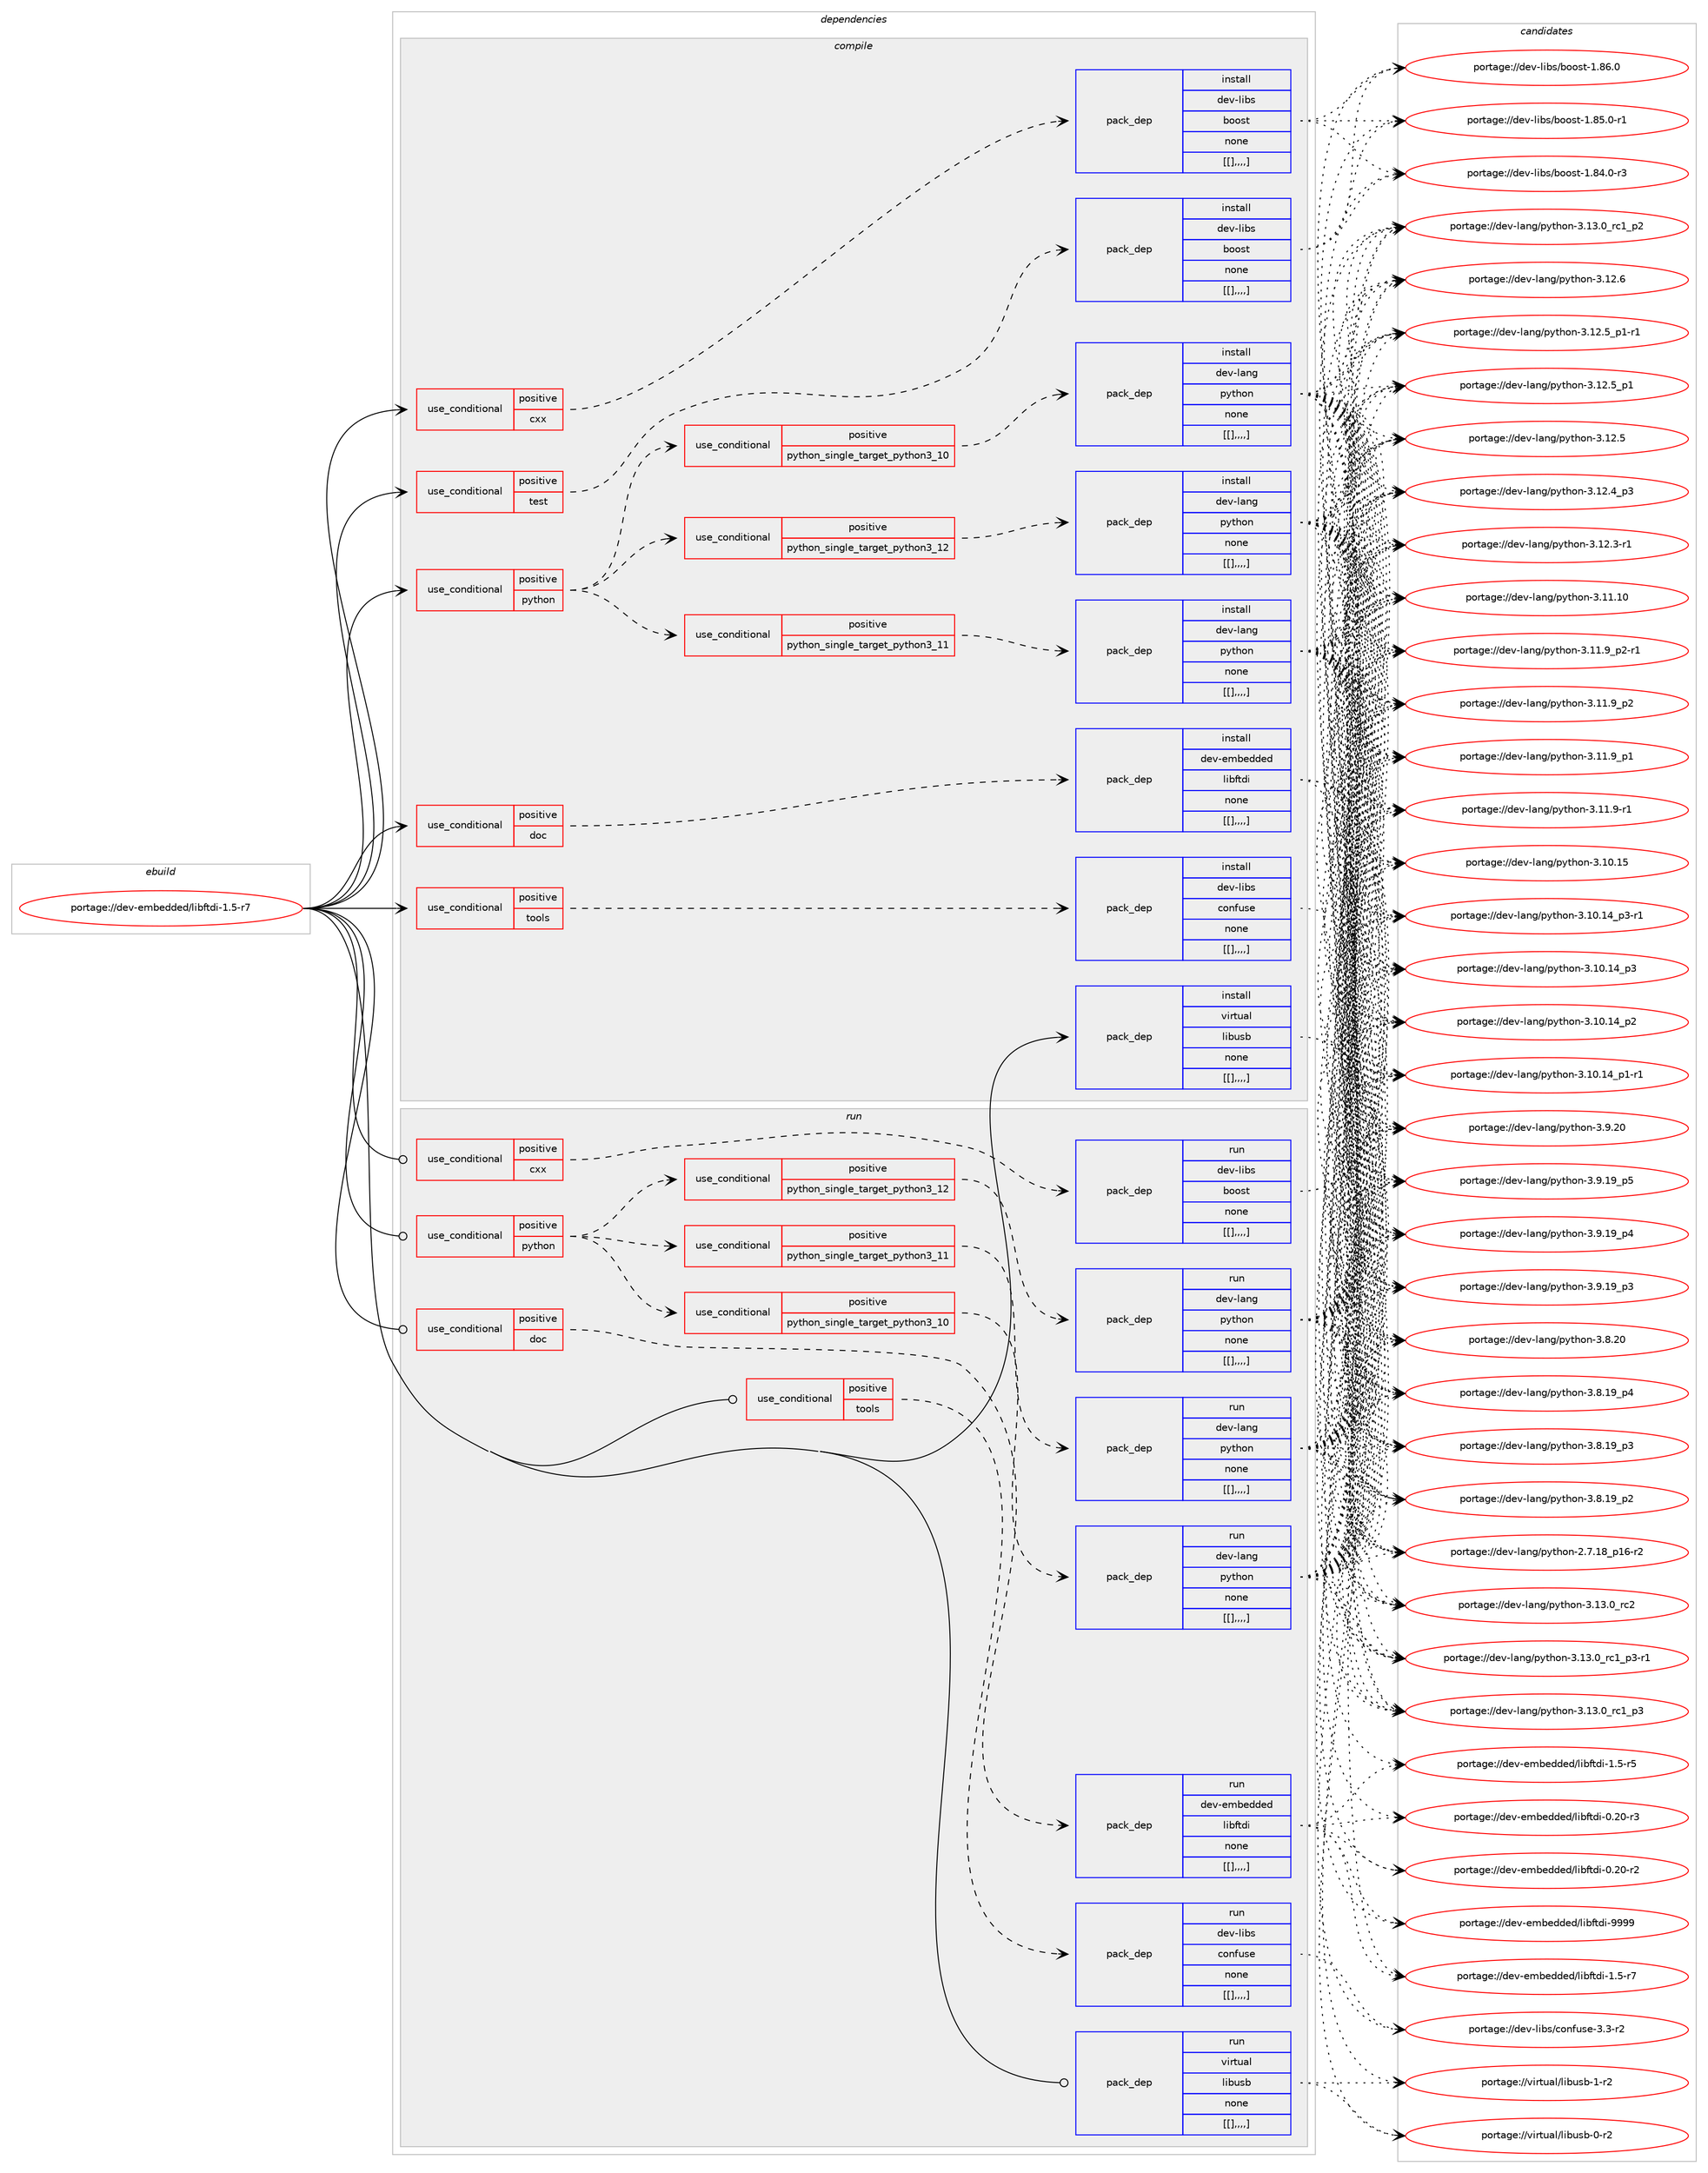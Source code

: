 digraph prolog {

# *************
# Graph options
# *************

newrank=true;
concentrate=true;
compound=true;
graph [rankdir=LR,fontname=Helvetica,fontsize=10,ranksep=1.5];#, ranksep=2.5, nodesep=0.2];
edge  [arrowhead=vee];
node  [fontname=Helvetica,fontsize=10];

# **********
# The ebuild
# **********

subgraph cluster_leftcol {
color=gray;
label=<<i>ebuild</i>>;
id [label="portage://dev-embedded/libftdi-1.5-r7", color=red, width=4, href="../dev-embedded/libftdi-1.5-r7.svg"];
}

# ****************
# The dependencies
# ****************

subgraph cluster_midcol {
color=gray;
label=<<i>dependencies</i>>;
subgraph cluster_compile {
fillcolor="#eeeeee";
style=filled;
label=<<i>compile</i>>;
subgraph cond19864 {
dependency73940 [label=<<TABLE BORDER="0" CELLBORDER="1" CELLSPACING="0" CELLPADDING="4"><TR><TD ROWSPAN="3" CELLPADDING="10">use_conditional</TD></TR><TR><TD>positive</TD></TR><TR><TD>cxx</TD></TR></TABLE>>, shape=none, color=red];
subgraph pack53128 {
dependency73941 [label=<<TABLE BORDER="0" CELLBORDER="1" CELLSPACING="0" CELLPADDING="4" WIDTH="220"><TR><TD ROWSPAN="6" CELLPADDING="30">pack_dep</TD></TR><TR><TD WIDTH="110">install</TD></TR><TR><TD>dev-libs</TD></TR><TR><TD>boost</TD></TR><TR><TD>none</TD></TR><TR><TD>[[],,,,]</TD></TR></TABLE>>, shape=none, color=blue];
}
dependency73940:e -> dependency73941:w [weight=20,style="dashed",arrowhead="vee"];
}
id:e -> dependency73940:w [weight=20,style="solid",arrowhead="vee"];
subgraph cond19865 {
dependency73942 [label=<<TABLE BORDER="0" CELLBORDER="1" CELLSPACING="0" CELLPADDING="4"><TR><TD ROWSPAN="3" CELLPADDING="10">use_conditional</TD></TR><TR><TD>positive</TD></TR><TR><TD>doc</TD></TR></TABLE>>, shape=none, color=red];
subgraph pack53129 {
dependency73943 [label=<<TABLE BORDER="0" CELLBORDER="1" CELLSPACING="0" CELLPADDING="4" WIDTH="220"><TR><TD ROWSPAN="6" CELLPADDING="30">pack_dep</TD></TR><TR><TD WIDTH="110">install</TD></TR><TR><TD>dev-embedded</TD></TR><TR><TD>libftdi</TD></TR><TR><TD>none</TD></TR><TR><TD>[[],,,,]</TD></TR></TABLE>>, shape=none, color=blue];
}
dependency73942:e -> dependency73943:w [weight=20,style="dashed",arrowhead="vee"];
}
id:e -> dependency73942:w [weight=20,style="solid",arrowhead="vee"];
subgraph cond19866 {
dependency73944 [label=<<TABLE BORDER="0" CELLBORDER="1" CELLSPACING="0" CELLPADDING="4"><TR><TD ROWSPAN="3" CELLPADDING="10">use_conditional</TD></TR><TR><TD>positive</TD></TR><TR><TD>python</TD></TR></TABLE>>, shape=none, color=red];
subgraph cond19867 {
dependency73945 [label=<<TABLE BORDER="0" CELLBORDER="1" CELLSPACING="0" CELLPADDING="4"><TR><TD ROWSPAN="3" CELLPADDING="10">use_conditional</TD></TR><TR><TD>positive</TD></TR><TR><TD>python_single_target_python3_10</TD></TR></TABLE>>, shape=none, color=red];
subgraph pack53130 {
dependency73946 [label=<<TABLE BORDER="0" CELLBORDER="1" CELLSPACING="0" CELLPADDING="4" WIDTH="220"><TR><TD ROWSPAN="6" CELLPADDING="30">pack_dep</TD></TR><TR><TD WIDTH="110">install</TD></TR><TR><TD>dev-lang</TD></TR><TR><TD>python</TD></TR><TR><TD>none</TD></TR><TR><TD>[[],,,,]</TD></TR></TABLE>>, shape=none, color=blue];
}
dependency73945:e -> dependency73946:w [weight=20,style="dashed",arrowhead="vee"];
}
dependency73944:e -> dependency73945:w [weight=20,style="dashed",arrowhead="vee"];
subgraph cond19868 {
dependency73947 [label=<<TABLE BORDER="0" CELLBORDER="1" CELLSPACING="0" CELLPADDING="4"><TR><TD ROWSPAN="3" CELLPADDING="10">use_conditional</TD></TR><TR><TD>positive</TD></TR><TR><TD>python_single_target_python3_11</TD></TR></TABLE>>, shape=none, color=red];
subgraph pack53131 {
dependency73948 [label=<<TABLE BORDER="0" CELLBORDER="1" CELLSPACING="0" CELLPADDING="4" WIDTH="220"><TR><TD ROWSPAN="6" CELLPADDING="30">pack_dep</TD></TR><TR><TD WIDTH="110">install</TD></TR><TR><TD>dev-lang</TD></TR><TR><TD>python</TD></TR><TR><TD>none</TD></TR><TR><TD>[[],,,,]</TD></TR></TABLE>>, shape=none, color=blue];
}
dependency73947:e -> dependency73948:w [weight=20,style="dashed",arrowhead="vee"];
}
dependency73944:e -> dependency73947:w [weight=20,style="dashed",arrowhead="vee"];
subgraph cond19869 {
dependency73949 [label=<<TABLE BORDER="0" CELLBORDER="1" CELLSPACING="0" CELLPADDING="4"><TR><TD ROWSPAN="3" CELLPADDING="10">use_conditional</TD></TR><TR><TD>positive</TD></TR><TR><TD>python_single_target_python3_12</TD></TR></TABLE>>, shape=none, color=red];
subgraph pack53132 {
dependency73950 [label=<<TABLE BORDER="0" CELLBORDER="1" CELLSPACING="0" CELLPADDING="4" WIDTH="220"><TR><TD ROWSPAN="6" CELLPADDING="30">pack_dep</TD></TR><TR><TD WIDTH="110">install</TD></TR><TR><TD>dev-lang</TD></TR><TR><TD>python</TD></TR><TR><TD>none</TD></TR><TR><TD>[[],,,,]</TD></TR></TABLE>>, shape=none, color=blue];
}
dependency73949:e -> dependency73950:w [weight=20,style="dashed",arrowhead="vee"];
}
dependency73944:e -> dependency73949:w [weight=20,style="dashed",arrowhead="vee"];
}
id:e -> dependency73944:w [weight=20,style="solid",arrowhead="vee"];
subgraph cond19870 {
dependency73951 [label=<<TABLE BORDER="0" CELLBORDER="1" CELLSPACING="0" CELLPADDING="4"><TR><TD ROWSPAN="3" CELLPADDING="10">use_conditional</TD></TR><TR><TD>positive</TD></TR><TR><TD>test</TD></TR></TABLE>>, shape=none, color=red];
subgraph pack53133 {
dependency73952 [label=<<TABLE BORDER="0" CELLBORDER="1" CELLSPACING="0" CELLPADDING="4" WIDTH="220"><TR><TD ROWSPAN="6" CELLPADDING="30">pack_dep</TD></TR><TR><TD WIDTH="110">install</TD></TR><TR><TD>dev-libs</TD></TR><TR><TD>boost</TD></TR><TR><TD>none</TD></TR><TR><TD>[[],,,,]</TD></TR></TABLE>>, shape=none, color=blue];
}
dependency73951:e -> dependency73952:w [weight=20,style="dashed",arrowhead="vee"];
}
id:e -> dependency73951:w [weight=20,style="solid",arrowhead="vee"];
subgraph cond19871 {
dependency73953 [label=<<TABLE BORDER="0" CELLBORDER="1" CELLSPACING="0" CELLPADDING="4"><TR><TD ROWSPAN="3" CELLPADDING="10">use_conditional</TD></TR><TR><TD>positive</TD></TR><TR><TD>tools</TD></TR></TABLE>>, shape=none, color=red];
subgraph pack53134 {
dependency73954 [label=<<TABLE BORDER="0" CELLBORDER="1" CELLSPACING="0" CELLPADDING="4" WIDTH="220"><TR><TD ROWSPAN="6" CELLPADDING="30">pack_dep</TD></TR><TR><TD WIDTH="110">install</TD></TR><TR><TD>dev-libs</TD></TR><TR><TD>confuse</TD></TR><TR><TD>none</TD></TR><TR><TD>[[],,,,]</TD></TR></TABLE>>, shape=none, color=blue];
}
dependency73953:e -> dependency73954:w [weight=20,style="dashed",arrowhead="vee"];
}
id:e -> dependency73953:w [weight=20,style="solid",arrowhead="vee"];
subgraph pack53135 {
dependency73955 [label=<<TABLE BORDER="0" CELLBORDER="1" CELLSPACING="0" CELLPADDING="4" WIDTH="220"><TR><TD ROWSPAN="6" CELLPADDING="30">pack_dep</TD></TR><TR><TD WIDTH="110">install</TD></TR><TR><TD>virtual</TD></TR><TR><TD>libusb</TD></TR><TR><TD>none</TD></TR><TR><TD>[[],,,,]</TD></TR></TABLE>>, shape=none, color=blue];
}
id:e -> dependency73955:w [weight=20,style="solid",arrowhead="vee"];
}
subgraph cluster_compileandrun {
fillcolor="#eeeeee";
style=filled;
label=<<i>compile and run</i>>;
}
subgraph cluster_run {
fillcolor="#eeeeee";
style=filled;
label=<<i>run</i>>;
subgraph cond19872 {
dependency73956 [label=<<TABLE BORDER="0" CELLBORDER="1" CELLSPACING="0" CELLPADDING="4"><TR><TD ROWSPAN="3" CELLPADDING="10">use_conditional</TD></TR><TR><TD>positive</TD></TR><TR><TD>cxx</TD></TR></TABLE>>, shape=none, color=red];
subgraph pack53136 {
dependency73957 [label=<<TABLE BORDER="0" CELLBORDER="1" CELLSPACING="0" CELLPADDING="4" WIDTH="220"><TR><TD ROWSPAN="6" CELLPADDING="30">pack_dep</TD></TR><TR><TD WIDTH="110">run</TD></TR><TR><TD>dev-libs</TD></TR><TR><TD>boost</TD></TR><TR><TD>none</TD></TR><TR><TD>[[],,,,]</TD></TR></TABLE>>, shape=none, color=blue];
}
dependency73956:e -> dependency73957:w [weight=20,style="dashed",arrowhead="vee"];
}
id:e -> dependency73956:w [weight=20,style="solid",arrowhead="odot"];
subgraph cond19873 {
dependency73958 [label=<<TABLE BORDER="0" CELLBORDER="1" CELLSPACING="0" CELLPADDING="4"><TR><TD ROWSPAN="3" CELLPADDING="10">use_conditional</TD></TR><TR><TD>positive</TD></TR><TR><TD>doc</TD></TR></TABLE>>, shape=none, color=red];
subgraph pack53137 {
dependency73959 [label=<<TABLE BORDER="0" CELLBORDER="1" CELLSPACING="0" CELLPADDING="4" WIDTH="220"><TR><TD ROWSPAN="6" CELLPADDING="30">pack_dep</TD></TR><TR><TD WIDTH="110">run</TD></TR><TR><TD>dev-embedded</TD></TR><TR><TD>libftdi</TD></TR><TR><TD>none</TD></TR><TR><TD>[[],,,,]</TD></TR></TABLE>>, shape=none, color=blue];
}
dependency73958:e -> dependency73959:w [weight=20,style="dashed",arrowhead="vee"];
}
id:e -> dependency73958:w [weight=20,style="solid",arrowhead="odot"];
subgraph cond19874 {
dependency73960 [label=<<TABLE BORDER="0" CELLBORDER="1" CELLSPACING="0" CELLPADDING="4"><TR><TD ROWSPAN="3" CELLPADDING="10">use_conditional</TD></TR><TR><TD>positive</TD></TR><TR><TD>python</TD></TR></TABLE>>, shape=none, color=red];
subgraph cond19875 {
dependency73961 [label=<<TABLE BORDER="0" CELLBORDER="1" CELLSPACING="0" CELLPADDING="4"><TR><TD ROWSPAN="3" CELLPADDING="10">use_conditional</TD></TR><TR><TD>positive</TD></TR><TR><TD>python_single_target_python3_10</TD></TR></TABLE>>, shape=none, color=red];
subgraph pack53138 {
dependency73962 [label=<<TABLE BORDER="0" CELLBORDER="1" CELLSPACING="0" CELLPADDING="4" WIDTH="220"><TR><TD ROWSPAN="6" CELLPADDING="30">pack_dep</TD></TR><TR><TD WIDTH="110">run</TD></TR><TR><TD>dev-lang</TD></TR><TR><TD>python</TD></TR><TR><TD>none</TD></TR><TR><TD>[[],,,,]</TD></TR></TABLE>>, shape=none, color=blue];
}
dependency73961:e -> dependency73962:w [weight=20,style="dashed",arrowhead="vee"];
}
dependency73960:e -> dependency73961:w [weight=20,style="dashed",arrowhead="vee"];
subgraph cond19876 {
dependency73963 [label=<<TABLE BORDER="0" CELLBORDER="1" CELLSPACING="0" CELLPADDING="4"><TR><TD ROWSPAN="3" CELLPADDING="10">use_conditional</TD></TR><TR><TD>positive</TD></TR><TR><TD>python_single_target_python3_11</TD></TR></TABLE>>, shape=none, color=red];
subgraph pack53139 {
dependency73964 [label=<<TABLE BORDER="0" CELLBORDER="1" CELLSPACING="0" CELLPADDING="4" WIDTH="220"><TR><TD ROWSPAN="6" CELLPADDING="30">pack_dep</TD></TR><TR><TD WIDTH="110">run</TD></TR><TR><TD>dev-lang</TD></TR><TR><TD>python</TD></TR><TR><TD>none</TD></TR><TR><TD>[[],,,,]</TD></TR></TABLE>>, shape=none, color=blue];
}
dependency73963:e -> dependency73964:w [weight=20,style="dashed",arrowhead="vee"];
}
dependency73960:e -> dependency73963:w [weight=20,style="dashed",arrowhead="vee"];
subgraph cond19877 {
dependency73965 [label=<<TABLE BORDER="0" CELLBORDER="1" CELLSPACING="0" CELLPADDING="4"><TR><TD ROWSPAN="3" CELLPADDING="10">use_conditional</TD></TR><TR><TD>positive</TD></TR><TR><TD>python_single_target_python3_12</TD></TR></TABLE>>, shape=none, color=red];
subgraph pack53140 {
dependency73966 [label=<<TABLE BORDER="0" CELLBORDER="1" CELLSPACING="0" CELLPADDING="4" WIDTH="220"><TR><TD ROWSPAN="6" CELLPADDING="30">pack_dep</TD></TR><TR><TD WIDTH="110">run</TD></TR><TR><TD>dev-lang</TD></TR><TR><TD>python</TD></TR><TR><TD>none</TD></TR><TR><TD>[[],,,,]</TD></TR></TABLE>>, shape=none, color=blue];
}
dependency73965:e -> dependency73966:w [weight=20,style="dashed",arrowhead="vee"];
}
dependency73960:e -> dependency73965:w [weight=20,style="dashed",arrowhead="vee"];
}
id:e -> dependency73960:w [weight=20,style="solid",arrowhead="odot"];
subgraph cond19878 {
dependency73967 [label=<<TABLE BORDER="0" CELLBORDER="1" CELLSPACING="0" CELLPADDING="4"><TR><TD ROWSPAN="3" CELLPADDING="10">use_conditional</TD></TR><TR><TD>positive</TD></TR><TR><TD>tools</TD></TR></TABLE>>, shape=none, color=red];
subgraph pack53141 {
dependency73968 [label=<<TABLE BORDER="0" CELLBORDER="1" CELLSPACING="0" CELLPADDING="4" WIDTH="220"><TR><TD ROWSPAN="6" CELLPADDING="30">pack_dep</TD></TR><TR><TD WIDTH="110">run</TD></TR><TR><TD>dev-libs</TD></TR><TR><TD>confuse</TD></TR><TR><TD>none</TD></TR><TR><TD>[[],,,,]</TD></TR></TABLE>>, shape=none, color=blue];
}
dependency73967:e -> dependency73968:w [weight=20,style="dashed",arrowhead="vee"];
}
id:e -> dependency73967:w [weight=20,style="solid",arrowhead="odot"];
subgraph pack53142 {
dependency73969 [label=<<TABLE BORDER="0" CELLBORDER="1" CELLSPACING="0" CELLPADDING="4" WIDTH="220"><TR><TD ROWSPAN="6" CELLPADDING="30">pack_dep</TD></TR><TR><TD WIDTH="110">run</TD></TR><TR><TD>virtual</TD></TR><TR><TD>libusb</TD></TR><TR><TD>none</TD></TR><TR><TD>[[],,,,]</TD></TR></TABLE>>, shape=none, color=blue];
}
id:e -> dependency73969:w [weight=20,style="solid",arrowhead="odot"];
}
}

# **************
# The candidates
# **************

subgraph cluster_choices {
rank=same;
color=gray;
label=<<i>candidates</i>>;

subgraph choice53128 {
color=black;
nodesep=1;
choice1001011184510810598115479811111111511645494656544648 [label="portage://dev-libs/boost-1.86.0", color=red, width=4,href="../dev-libs/boost-1.86.0.svg"];
choice10010111845108105981154798111111115116454946565346484511449 [label="portage://dev-libs/boost-1.85.0-r1", color=red, width=4,href="../dev-libs/boost-1.85.0-r1.svg"];
choice10010111845108105981154798111111115116454946565246484511451 [label="portage://dev-libs/boost-1.84.0-r3", color=red, width=4,href="../dev-libs/boost-1.84.0-r3.svg"];
dependency73941:e -> choice1001011184510810598115479811111111511645494656544648:w [style=dotted,weight="100"];
dependency73941:e -> choice10010111845108105981154798111111115116454946565346484511449:w [style=dotted,weight="100"];
dependency73941:e -> choice10010111845108105981154798111111115116454946565246484511451:w [style=dotted,weight="100"];
}
subgraph choice53129 {
color=black;
nodesep=1;
choice100101118451011099810110010010110047108105981021161001054557575757 [label="portage://dev-embedded/libftdi-9999", color=red, width=4,href="../dev-embedded/libftdi-9999.svg"];
choice10010111845101109981011001001011004710810598102116100105454946534511455 [label="portage://dev-embedded/libftdi-1.5-r7", color=red, width=4,href="../dev-embedded/libftdi-1.5-r7.svg"];
choice10010111845101109981011001001011004710810598102116100105454946534511453 [label="portage://dev-embedded/libftdi-1.5-r5", color=red, width=4,href="../dev-embedded/libftdi-1.5-r5.svg"];
choice1001011184510110998101100100101100471081059810211610010545484650484511451 [label="portage://dev-embedded/libftdi-0.20-r3", color=red, width=4,href="../dev-embedded/libftdi-0.20-r3.svg"];
choice1001011184510110998101100100101100471081059810211610010545484650484511450 [label="portage://dev-embedded/libftdi-0.20-r2", color=red, width=4,href="../dev-embedded/libftdi-0.20-r2.svg"];
dependency73943:e -> choice100101118451011099810110010010110047108105981021161001054557575757:w [style=dotted,weight="100"];
dependency73943:e -> choice10010111845101109981011001001011004710810598102116100105454946534511455:w [style=dotted,weight="100"];
dependency73943:e -> choice10010111845101109981011001001011004710810598102116100105454946534511453:w [style=dotted,weight="100"];
dependency73943:e -> choice1001011184510110998101100100101100471081059810211610010545484650484511451:w [style=dotted,weight="100"];
dependency73943:e -> choice1001011184510110998101100100101100471081059810211610010545484650484511450:w [style=dotted,weight="100"];
}
subgraph choice53130 {
color=black;
nodesep=1;
choice10010111845108971101034711212111610411111045514649514648951149950 [label="portage://dev-lang/python-3.13.0_rc2", color=red, width=4,href="../dev-lang/python-3.13.0_rc2.svg"];
choice1001011184510897110103471121211161041111104551464951464895114994995112514511449 [label="portage://dev-lang/python-3.13.0_rc1_p3-r1", color=red, width=4,href="../dev-lang/python-3.13.0_rc1_p3-r1.svg"];
choice100101118451089711010347112121116104111110455146495146489511499499511251 [label="portage://dev-lang/python-3.13.0_rc1_p3", color=red, width=4,href="../dev-lang/python-3.13.0_rc1_p3.svg"];
choice100101118451089711010347112121116104111110455146495146489511499499511250 [label="portage://dev-lang/python-3.13.0_rc1_p2", color=red, width=4,href="../dev-lang/python-3.13.0_rc1_p2.svg"];
choice10010111845108971101034711212111610411111045514649504654 [label="portage://dev-lang/python-3.12.6", color=red, width=4,href="../dev-lang/python-3.12.6.svg"];
choice1001011184510897110103471121211161041111104551464950465395112494511449 [label="portage://dev-lang/python-3.12.5_p1-r1", color=red, width=4,href="../dev-lang/python-3.12.5_p1-r1.svg"];
choice100101118451089711010347112121116104111110455146495046539511249 [label="portage://dev-lang/python-3.12.5_p1", color=red, width=4,href="../dev-lang/python-3.12.5_p1.svg"];
choice10010111845108971101034711212111610411111045514649504653 [label="portage://dev-lang/python-3.12.5", color=red, width=4,href="../dev-lang/python-3.12.5.svg"];
choice100101118451089711010347112121116104111110455146495046529511251 [label="portage://dev-lang/python-3.12.4_p3", color=red, width=4,href="../dev-lang/python-3.12.4_p3.svg"];
choice100101118451089711010347112121116104111110455146495046514511449 [label="portage://dev-lang/python-3.12.3-r1", color=red, width=4,href="../dev-lang/python-3.12.3-r1.svg"];
choice1001011184510897110103471121211161041111104551464949464948 [label="portage://dev-lang/python-3.11.10", color=red, width=4,href="../dev-lang/python-3.11.10.svg"];
choice1001011184510897110103471121211161041111104551464949465795112504511449 [label="portage://dev-lang/python-3.11.9_p2-r1", color=red, width=4,href="../dev-lang/python-3.11.9_p2-r1.svg"];
choice100101118451089711010347112121116104111110455146494946579511250 [label="portage://dev-lang/python-3.11.9_p2", color=red, width=4,href="../dev-lang/python-3.11.9_p2.svg"];
choice100101118451089711010347112121116104111110455146494946579511249 [label="portage://dev-lang/python-3.11.9_p1", color=red, width=4,href="../dev-lang/python-3.11.9_p1.svg"];
choice100101118451089711010347112121116104111110455146494946574511449 [label="portage://dev-lang/python-3.11.9-r1", color=red, width=4,href="../dev-lang/python-3.11.9-r1.svg"];
choice1001011184510897110103471121211161041111104551464948464953 [label="portage://dev-lang/python-3.10.15", color=red, width=4,href="../dev-lang/python-3.10.15.svg"];
choice100101118451089711010347112121116104111110455146494846495295112514511449 [label="portage://dev-lang/python-3.10.14_p3-r1", color=red, width=4,href="../dev-lang/python-3.10.14_p3-r1.svg"];
choice10010111845108971101034711212111610411111045514649484649529511251 [label="portage://dev-lang/python-3.10.14_p3", color=red, width=4,href="../dev-lang/python-3.10.14_p3.svg"];
choice10010111845108971101034711212111610411111045514649484649529511250 [label="portage://dev-lang/python-3.10.14_p2", color=red, width=4,href="../dev-lang/python-3.10.14_p2.svg"];
choice100101118451089711010347112121116104111110455146494846495295112494511449 [label="portage://dev-lang/python-3.10.14_p1-r1", color=red, width=4,href="../dev-lang/python-3.10.14_p1-r1.svg"];
choice10010111845108971101034711212111610411111045514657465048 [label="portage://dev-lang/python-3.9.20", color=red, width=4,href="../dev-lang/python-3.9.20.svg"];
choice100101118451089711010347112121116104111110455146574649579511253 [label="portage://dev-lang/python-3.9.19_p5", color=red, width=4,href="../dev-lang/python-3.9.19_p5.svg"];
choice100101118451089711010347112121116104111110455146574649579511252 [label="portage://dev-lang/python-3.9.19_p4", color=red, width=4,href="../dev-lang/python-3.9.19_p4.svg"];
choice100101118451089711010347112121116104111110455146574649579511251 [label="portage://dev-lang/python-3.9.19_p3", color=red, width=4,href="../dev-lang/python-3.9.19_p3.svg"];
choice10010111845108971101034711212111610411111045514656465048 [label="portage://dev-lang/python-3.8.20", color=red, width=4,href="../dev-lang/python-3.8.20.svg"];
choice100101118451089711010347112121116104111110455146564649579511252 [label="portage://dev-lang/python-3.8.19_p4", color=red, width=4,href="../dev-lang/python-3.8.19_p4.svg"];
choice100101118451089711010347112121116104111110455146564649579511251 [label="portage://dev-lang/python-3.8.19_p3", color=red, width=4,href="../dev-lang/python-3.8.19_p3.svg"];
choice100101118451089711010347112121116104111110455146564649579511250 [label="portage://dev-lang/python-3.8.19_p2", color=red, width=4,href="../dev-lang/python-3.8.19_p2.svg"];
choice100101118451089711010347112121116104111110455046554649569511249544511450 [label="portage://dev-lang/python-2.7.18_p16-r2", color=red, width=4,href="../dev-lang/python-2.7.18_p16-r2.svg"];
dependency73946:e -> choice10010111845108971101034711212111610411111045514649514648951149950:w [style=dotted,weight="100"];
dependency73946:e -> choice1001011184510897110103471121211161041111104551464951464895114994995112514511449:w [style=dotted,weight="100"];
dependency73946:e -> choice100101118451089711010347112121116104111110455146495146489511499499511251:w [style=dotted,weight="100"];
dependency73946:e -> choice100101118451089711010347112121116104111110455146495146489511499499511250:w [style=dotted,weight="100"];
dependency73946:e -> choice10010111845108971101034711212111610411111045514649504654:w [style=dotted,weight="100"];
dependency73946:e -> choice1001011184510897110103471121211161041111104551464950465395112494511449:w [style=dotted,weight="100"];
dependency73946:e -> choice100101118451089711010347112121116104111110455146495046539511249:w [style=dotted,weight="100"];
dependency73946:e -> choice10010111845108971101034711212111610411111045514649504653:w [style=dotted,weight="100"];
dependency73946:e -> choice100101118451089711010347112121116104111110455146495046529511251:w [style=dotted,weight="100"];
dependency73946:e -> choice100101118451089711010347112121116104111110455146495046514511449:w [style=dotted,weight="100"];
dependency73946:e -> choice1001011184510897110103471121211161041111104551464949464948:w [style=dotted,weight="100"];
dependency73946:e -> choice1001011184510897110103471121211161041111104551464949465795112504511449:w [style=dotted,weight="100"];
dependency73946:e -> choice100101118451089711010347112121116104111110455146494946579511250:w [style=dotted,weight="100"];
dependency73946:e -> choice100101118451089711010347112121116104111110455146494946579511249:w [style=dotted,weight="100"];
dependency73946:e -> choice100101118451089711010347112121116104111110455146494946574511449:w [style=dotted,weight="100"];
dependency73946:e -> choice1001011184510897110103471121211161041111104551464948464953:w [style=dotted,weight="100"];
dependency73946:e -> choice100101118451089711010347112121116104111110455146494846495295112514511449:w [style=dotted,weight="100"];
dependency73946:e -> choice10010111845108971101034711212111610411111045514649484649529511251:w [style=dotted,weight="100"];
dependency73946:e -> choice10010111845108971101034711212111610411111045514649484649529511250:w [style=dotted,weight="100"];
dependency73946:e -> choice100101118451089711010347112121116104111110455146494846495295112494511449:w [style=dotted,weight="100"];
dependency73946:e -> choice10010111845108971101034711212111610411111045514657465048:w [style=dotted,weight="100"];
dependency73946:e -> choice100101118451089711010347112121116104111110455146574649579511253:w [style=dotted,weight="100"];
dependency73946:e -> choice100101118451089711010347112121116104111110455146574649579511252:w [style=dotted,weight="100"];
dependency73946:e -> choice100101118451089711010347112121116104111110455146574649579511251:w [style=dotted,weight="100"];
dependency73946:e -> choice10010111845108971101034711212111610411111045514656465048:w [style=dotted,weight="100"];
dependency73946:e -> choice100101118451089711010347112121116104111110455146564649579511252:w [style=dotted,weight="100"];
dependency73946:e -> choice100101118451089711010347112121116104111110455146564649579511251:w [style=dotted,weight="100"];
dependency73946:e -> choice100101118451089711010347112121116104111110455146564649579511250:w [style=dotted,weight="100"];
dependency73946:e -> choice100101118451089711010347112121116104111110455046554649569511249544511450:w [style=dotted,weight="100"];
}
subgraph choice53131 {
color=black;
nodesep=1;
choice10010111845108971101034711212111610411111045514649514648951149950 [label="portage://dev-lang/python-3.13.0_rc2", color=red, width=4,href="../dev-lang/python-3.13.0_rc2.svg"];
choice1001011184510897110103471121211161041111104551464951464895114994995112514511449 [label="portage://dev-lang/python-3.13.0_rc1_p3-r1", color=red, width=4,href="../dev-lang/python-3.13.0_rc1_p3-r1.svg"];
choice100101118451089711010347112121116104111110455146495146489511499499511251 [label="portage://dev-lang/python-3.13.0_rc1_p3", color=red, width=4,href="../dev-lang/python-3.13.0_rc1_p3.svg"];
choice100101118451089711010347112121116104111110455146495146489511499499511250 [label="portage://dev-lang/python-3.13.0_rc1_p2", color=red, width=4,href="../dev-lang/python-3.13.0_rc1_p2.svg"];
choice10010111845108971101034711212111610411111045514649504654 [label="portage://dev-lang/python-3.12.6", color=red, width=4,href="../dev-lang/python-3.12.6.svg"];
choice1001011184510897110103471121211161041111104551464950465395112494511449 [label="portage://dev-lang/python-3.12.5_p1-r1", color=red, width=4,href="../dev-lang/python-3.12.5_p1-r1.svg"];
choice100101118451089711010347112121116104111110455146495046539511249 [label="portage://dev-lang/python-3.12.5_p1", color=red, width=4,href="../dev-lang/python-3.12.5_p1.svg"];
choice10010111845108971101034711212111610411111045514649504653 [label="portage://dev-lang/python-3.12.5", color=red, width=4,href="../dev-lang/python-3.12.5.svg"];
choice100101118451089711010347112121116104111110455146495046529511251 [label="portage://dev-lang/python-3.12.4_p3", color=red, width=4,href="../dev-lang/python-3.12.4_p3.svg"];
choice100101118451089711010347112121116104111110455146495046514511449 [label="portage://dev-lang/python-3.12.3-r1", color=red, width=4,href="../dev-lang/python-3.12.3-r1.svg"];
choice1001011184510897110103471121211161041111104551464949464948 [label="portage://dev-lang/python-3.11.10", color=red, width=4,href="../dev-lang/python-3.11.10.svg"];
choice1001011184510897110103471121211161041111104551464949465795112504511449 [label="portage://dev-lang/python-3.11.9_p2-r1", color=red, width=4,href="../dev-lang/python-3.11.9_p2-r1.svg"];
choice100101118451089711010347112121116104111110455146494946579511250 [label="portage://dev-lang/python-3.11.9_p2", color=red, width=4,href="../dev-lang/python-3.11.9_p2.svg"];
choice100101118451089711010347112121116104111110455146494946579511249 [label="portage://dev-lang/python-3.11.9_p1", color=red, width=4,href="../dev-lang/python-3.11.9_p1.svg"];
choice100101118451089711010347112121116104111110455146494946574511449 [label="portage://dev-lang/python-3.11.9-r1", color=red, width=4,href="../dev-lang/python-3.11.9-r1.svg"];
choice1001011184510897110103471121211161041111104551464948464953 [label="portage://dev-lang/python-3.10.15", color=red, width=4,href="../dev-lang/python-3.10.15.svg"];
choice100101118451089711010347112121116104111110455146494846495295112514511449 [label="portage://dev-lang/python-3.10.14_p3-r1", color=red, width=4,href="../dev-lang/python-3.10.14_p3-r1.svg"];
choice10010111845108971101034711212111610411111045514649484649529511251 [label="portage://dev-lang/python-3.10.14_p3", color=red, width=4,href="../dev-lang/python-3.10.14_p3.svg"];
choice10010111845108971101034711212111610411111045514649484649529511250 [label="portage://dev-lang/python-3.10.14_p2", color=red, width=4,href="../dev-lang/python-3.10.14_p2.svg"];
choice100101118451089711010347112121116104111110455146494846495295112494511449 [label="portage://dev-lang/python-3.10.14_p1-r1", color=red, width=4,href="../dev-lang/python-3.10.14_p1-r1.svg"];
choice10010111845108971101034711212111610411111045514657465048 [label="portage://dev-lang/python-3.9.20", color=red, width=4,href="../dev-lang/python-3.9.20.svg"];
choice100101118451089711010347112121116104111110455146574649579511253 [label="portage://dev-lang/python-3.9.19_p5", color=red, width=4,href="../dev-lang/python-3.9.19_p5.svg"];
choice100101118451089711010347112121116104111110455146574649579511252 [label="portage://dev-lang/python-3.9.19_p4", color=red, width=4,href="../dev-lang/python-3.9.19_p4.svg"];
choice100101118451089711010347112121116104111110455146574649579511251 [label="portage://dev-lang/python-3.9.19_p3", color=red, width=4,href="../dev-lang/python-3.9.19_p3.svg"];
choice10010111845108971101034711212111610411111045514656465048 [label="portage://dev-lang/python-3.8.20", color=red, width=4,href="../dev-lang/python-3.8.20.svg"];
choice100101118451089711010347112121116104111110455146564649579511252 [label="portage://dev-lang/python-3.8.19_p4", color=red, width=4,href="../dev-lang/python-3.8.19_p4.svg"];
choice100101118451089711010347112121116104111110455146564649579511251 [label="portage://dev-lang/python-3.8.19_p3", color=red, width=4,href="../dev-lang/python-3.8.19_p3.svg"];
choice100101118451089711010347112121116104111110455146564649579511250 [label="portage://dev-lang/python-3.8.19_p2", color=red, width=4,href="../dev-lang/python-3.8.19_p2.svg"];
choice100101118451089711010347112121116104111110455046554649569511249544511450 [label="portage://dev-lang/python-2.7.18_p16-r2", color=red, width=4,href="../dev-lang/python-2.7.18_p16-r2.svg"];
dependency73948:e -> choice10010111845108971101034711212111610411111045514649514648951149950:w [style=dotted,weight="100"];
dependency73948:e -> choice1001011184510897110103471121211161041111104551464951464895114994995112514511449:w [style=dotted,weight="100"];
dependency73948:e -> choice100101118451089711010347112121116104111110455146495146489511499499511251:w [style=dotted,weight="100"];
dependency73948:e -> choice100101118451089711010347112121116104111110455146495146489511499499511250:w [style=dotted,weight="100"];
dependency73948:e -> choice10010111845108971101034711212111610411111045514649504654:w [style=dotted,weight="100"];
dependency73948:e -> choice1001011184510897110103471121211161041111104551464950465395112494511449:w [style=dotted,weight="100"];
dependency73948:e -> choice100101118451089711010347112121116104111110455146495046539511249:w [style=dotted,weight="100"];
dependency73948:e -> choice10010111845108971101034711212111610411111045514649504653:w [style=dotted,weight="100"];
dependency73948:e -> choice100101118451089711010347112121116104111110455146495046529511251:w [style=dotted,weight="100"];
dependency73948:e -> choice100101118451089711010347112121116104111110455146495046514511449:w [style=dotted,weight="100"];
dependency73948:e -> choice1001011184510897110103471121211161041111104551464949464948:w [style=dotted,weight="100"];
dependency73948:e -> choice1001011184510897110103471121211161041111104551464949465795112504511449:w [style=dotted,weight="100"];
dependency73948:e -> choice100101118451089711010347112121116104111110455146494946579511250:w [style=dotted,weight="100"];
dependency73948:e -> choice100101118451089711010347112121116104111110455146494946579511249:w [style=dotted,weight="100"];
dependency73948:e -> choice100101118451089711010347112121116104111110455146494946574511449:w [style=dotted,weight="100"];
dependency73948:e -> choice1001011184510897110103471121211161041111104551464948464953:w [style=dotted,weight="100"];
dependency73948:e -> choice100101118451089711010347112121116104111110455146494846495295112514511449:w [style=dotted,weight="100"];
dependency73948:e -> choice10010111845108971101034711212111610411111045514649484649529511251:w [style=dotted,weight="100"];
dependency73948:e -> choice10010111845108971101034711212111610411111045514649484649529511250:w [style=dotted,weight="100"];
dependency73948:e -> choice100101118451089711010347112121116104111110455146494846495295112494511449:w [style=dotted,weight="100"];
dependency73948:e -> choice10010111845108971101034711212111610411111045514657465048:w [style=dotted,weight="100"];
dependency73948:e -> choice100101118451089711010347112121116104111110455146574649579511253:w [style=dotted,weight="100"];
dependency73948:e -> choice100101118451089711010347112121116104111110455146574649579511252:w [style=dotted,weight="100"];
dependency73948:e -> choice100101118451089711010347112121116104111110455146574649579511251:w [style=dotted,weight="100"];
dependency73948:e -> choice10010111845108971101034711212111610411111045514656465048:w [style=dotted,weight="100"];
dependency73948:e -> choice100101118451089711010347112121116104111110455146564649579511252:w [style=dotted,weight="100"];
dependency73948:e -> choice100101118451089711010347112121116104111110455146564649579511251:w [style=dotted,weight="100"];
dependency73948:e -> choice100101118451089711010347112121116104111110455146564649579511250:w [style=dotted,weight="100"];
dependency73948:e -> choice100101118451089711010347112121116104111110455046554649569511249544511450:w [style=dotted,weight="100"];
}
subgraph choice53132 {
color=black;
nodesep=1;
choice10010111845108971101034711212111610411111045514649514648951149950 [label="portage://dev-lang/python-3.13.0_rc2", color=red, width=4,href="../dev-lang/python-3.13.0_rc2.svg"];
choice1001011184510897110103471121211161041111104551464951464895114994995112514511449 [label="portage://dev-lang/python-3.13.0_rc1_p3-r1", color=red, width=4,href="../dev-lang/python-3.13.0_rc1_p3-r1.svg"];
choice100101118451089711010347112121116104111110455146495146489511499499511251 [label="portage://dev-lang/python-3.13.0_rc1_p3", color=red, width=4,href="../dev-lang/python-3.13.0_rc1_p3.svg"];
choice100101118451089711010347112121116104111110455146495146489511499499511250 [label="portage://dev-lang/python-3.13.0_rc1_p2", color=red, width=4,href="../dev-lang/python-3.13.0_rc1_p2.svg"];
choice10010111845108971101034711212111610411111045514649504654 [label="portage://dev-lang/python-3.12.6", color=red, width=4,href="../dev-lang/python-3.12.6.svg"];
choice1001011184510897110103471121211161041111104551464950465395112494511449 [label="portage://dev-lang/python-3.12.5_p1-r1", color=red, width=4,href="../dev-lang/python-3.12.5_p1-r1.svg"];
choice100101118451089711010347112121116104111110455146495046539511249 [label="portage://dev-lang/python-3.12.5_p1", color=red, width=4,href="../dev-lang/python-3.12.5_p1.svg"];
choice10010111845108971101034711212111610411111045514649504653 [label="portage://dev-lang/python-3.12.5", color=red, width=4,href="../dev-lang/python-3.12.5.svg"];
choice100101118451089711010347112121116104111110455146495046529511251 [label="portage://dev-lang/python-3.12.4_p3", color=red, width=4,href="../dev-lang/python-3.12.4_p3.svg"];
choice100101118451089711010347112121116104111110455146495046514511449 [label="portage://dev-lang/python-3.12.3-r1", color=red, width=4,href="../dev-lang/python-3.12.3-r1.svg"];
choice1001011184510897110103471121211161041111104551464949464948 [label="portage://dev-lang/python-3.11.10", color=red, width=4,href="../dev-lang/python-3.11.10.svg"];
choice1001011184510897110103471121211161041111104551464949465795112504511449 [label="portage://dev-lang/python-3.11.9_p2-r1", color=red, width=4,href="../dev-lang/python-3.11.9_p2-r1.svg"];
choice100101118451089711010347112121116104111110455146494946579511250 [label="portage://dev-lang/python-3.11.9_p2", color=red, width=4,href="../dev-lang/python-3.11.9_p2.svg"];
choice100101118451089711010347112121116104111110455146494946579511249 [label="portage://dev-lang/python-3.11.9_p1", color=red, width=4,href="../dev-lang/python-3.11.9_p1.svg"];
choice100101118451089711010347112121116104111110455146494946574511449 [label="portage://dev-lang/python-3.11.9-r1", color=red, width=4,href="../dev-lang/python-3.11.9-r1.svg"];
choice1001011184510897110103471121211161041111104551464948464953 [label="portage://dev-lang/python-3.10.15", color=red, width=4,href="../dev-lang/python-3.10.15.svg"];
choice100101118451089711010347112121116104111110455146494846495295112514511449 [label="portage://dev-lang/python-3.10.14_p3-r1", color=red, width=4,href="../dev-lang/python-3.10.14_p3-r1.svg"];
choice10010111845108971101034711212111610411111045514649484649529511251 [label="portage://dev-lang/python-3.10.14_p3", color=red, width=4,href="../dev-lang/python-3.10.14_p3.svg"];
choice10010111845108971101034711212111610411111045514649484649529511250 [label="portage://dev-lang/python-3.10.14_p2", color=red, width=4,href="../dev-lang/python-3.10.14_p2.svg"];
choice100101118451089711010347112121116104111110455146494846495295112494511449 [label="portage://dev-lang/python-3.10.14_p1-r1", color=red, width=4,href="../dev-lang/python-3.10.14_p1-r1.svg"];
choice10010111845108971101034711212111610411111045514657465048 [label="portage://dev-lang/python-3.9.20", color=red, width=4,href="../dev-lang/python-3.9.20.svg"];
choice100101118451089711010347112121116104111110455146574649579511253 [label="portage://dev-lang/python-3.9.19_p5", color=red, width=4,href="../dev-lang/python-3.9.19_p5.svg"];
choice100101118451089711010347112121116104111110455146574649579511252 [label="portage://dev-lang/python-3.9.19_p4", color=red, width=4,href="../dev-lang/python-3.9.19_p4.svg"];
choice100101118451089711010347112121116104111110455146574649579511251 [label="portage://dev-lang/python-3.9.19_p3", color=red, width=4,href="../dev-lang/python-3.9.19_p3.svg"];
choice10010111845108971101034711212111610411111045514656465048 [label="portage://dev-lang/python-3.8.20", color=red, width=4,href="../dev-lang/python-3.8.20.svg"];
choice100101118451089711010347112121116104111110455146564649579511252 [label="portage://dev-lang/python-3.8.19_p4", color=red, width=4,href="../dev-lang/python-3.8.19_p4.svg"];
choice100101118451089711010347112121116104111110455146564649579511251 [label="portage://dev-lang/python-3.8.19_p3", color=red, width=4,href="../dev-lang/python-3.8.19_p3.svg"];
choice100101118451089711010347112121116104111110455146564649579511250 [label="portage://dev-lang/python-3.8.19_p2", color=red, width=4,href="../dev-lang/python-3.8.19_p2.svg"];
choice100101118451089711010347112121116104111110455046554649569511249544511450 [label="portage://dev-lang/python-2.7.18_p16-r2", color=red, width=4,href="../dev-lang/python-2.7.18_p16-r2.svg"];
dependency73950:e -> choice10010111845108971101034711212111610411111045514649514648951149950:w [style=dotted,weight="100"];
dependency73950:e -> choice1001011184510897110103471121211161041111104551464951464895114994995112514511449:w [style=dotted,weight="100"];
dependency73950:e -> choice100101118451089711010347112121116104111110455146495146489511499499511251:w [style=dotted,weight="100"];
dependency73950:e -> choice100101118451089711010347112121116104111110455146495146489511499499511250:w [style=dotted,weight="100"];
dependency73950:e -> choice10010111845108971101034711212111610411111045514649504654:w [style=dotted,weight="100"];
dependency73950:e -> choice1001011184510897110103471121211161041111104551464950465395112494511449:w [style=dotted,weight="100"];
dependency73950:e -> choice100101118451089711010347112121116104111110455146495046539511249:w [style=dotted,weight="100"];
dependency73950:e -> choice10010111845108971101034711212111610411111045514649504653:w [style=dotted,weight="100"];
dependency73950:e -> choice100101118451089711010347112121116104111110455146495046529511251:w [style=dotted,weight="100"];
dependency73950:e -> choice100101118451089711010347112121116104111110455146495046514511449:w [style=dotted,weight="100"];
dependency73950:e -> choice1001011184510897110103471121211161041111104551464949464948:w [style=dotted,weight="100"];
dependency73950:e -> choice1001011184510897110103471121211161041111104551464949465795112504511449:w [style=dotted,weight="100"];
dependency73950:e -> choice100101118451089711010347112121116104111110455146494946579511250:w [style=dotted,weight="100"];
dependency73950:e -> choice100101118451089711010347112121116104111110455146494946579511249:w [style=dotted,weight="100"];
dependency73950:e -> choice100101118451089711010347112121116104111110455146494946574511449:w [style=dotted,weight="100"];
dependency73950:e -> choice1001011184510897110103471121211161041111104551464948464953:w [style=dotted,weight="100"];
dependency73950:e -> choice100101118451089711010347112121116104111110455146494846495295112514511449:w [style=dotted,weight="100"];
dependency73950:e -> choice10010111845108971101034711212111610411111045514649484649529511251:w [style=dotted,weight="100"];
dependency73950:e -> choice10010111845108971101034711212111610411111045514649484649529511250:w [style=dotted,weight="100"];
dependency73950:e -> choice100101118451089711010347112121116104111110455146494846495295112494511449:w [style=dotted,weight="100"];
dependency73950:e -> choice10010111845108971101034711212111610411111045514657465048:w [style=dotted,weight="100"];
dependency73950:e -> choice100101118451089711010347112121116104111110455146574649579511253:w [style=dotted,weight="100"];
dependency73950:e -> choice100101118451089711010347112121116104111110455146574649579511252:w [style=dotted,weight="100"];
dependency73950:e -> choice100101118451089711010347112121116104111110455146574649579511251:w [style=dotted,weight="100"];
dependency73950:e -> choice10010111845108971101034711212111610411111045514656465048:w [style=dotted,weight="100"];
dependency73950:e -> choice100101118451089711010347112121116104111110455146564649579511252:w [style=dotted,weight="100"];
dependency73950:e -> choice100101118451089711010347112121116104111110455146564649579511251:w [style=dotted,weight="100"];
dependency73950:e -> choice100101118451089711010347112121116104111110455146564649579511250:w [style=dotted,weight="100"];
dependency73950:e -> choice100101118451089711010347112121116104111110455046554649569511249544511450:w [style=dotted,weight="100"];
}
subgraph choice53133 {
color=black;
nodesep=1;
choice1001011184510810598115479811111111511645494656544648 [label="portage://dev-libs/boost-1.86.0", color=red, width=4,href="../dev-libs/boost-1.86.0.svg"];
choice10010111845108105981154798111111115116454946565346484511449 [label="portage://dev-libs/boost-1.85.0-r1", color=red, width=4,href="../dev-libs/boost-1.85.0-r1.svg"];
choice10010111845108105981154798111111115116454946565246484511451 [label="portage://dev-libs/boost-1.84.0-r3", color=red, width=4,href="../dev-libs/boost-1.84.0-r3.svg"];
dependency73952:e -> choice1001011184510810598115479811111111511645494656544648:w [style=dotted,weight="100"];
dependency73952:e -> choice10010111845108105981154798111111115116454946565346484511449:w [style=dotted,weight="100"];
dependency73952:e -> choice10010111845108105981154798111111115116454946565246484511451:w [style=dotted,weight="100"];
}
subgraph choice53134 {
color=black;
nodesep=1;
choice10010111845108105981154799111110102117115101455146514511450 [label="portage://dev-libs/confuse-3.3-r2", color=red, width=4,href="../dev-libs/confuse-3.3-r2.svg"];
dependency73954:e -> choice10010111845108105981154799111110102117115101455146514511450:w [style=dotted,weight="100"];
}
subgraph choice53135 {
color=black;
nodesep=1;
choice1181051141161179710847108105981171159845494511450 [label="portage://virtual/libusb-1-r2", color=red, width=4,href="../virtual/libusb-1-r2.svg"];
choice1181051141161179710847108105981171159845484511450 [label="portage://virtual/libusb-0-r2", color=red, width=4,href="../virtual/libusb-0-r2.svg"];
dependency73955:e -> choice1181051141161179710847108105981171159845494511450:w [style=dotted,weight="100"];
dependency73955:e -> choice1181051141161179710847108105981171159845484511450:w [style=dotted,weight="100"];
}
subgraph choice53136 {
color=black;
nodesep=1;
choice1001011184510810598115479811111111511645494656544648 [label="portage://dev-libs/boost-1.86.0", color=red, width=4,href="../dev-libs/boost-1.86.0.svg"];
choice10010111845108105981154798111111115116454946565346484511449 [label="portage://dev-libs/boost-1.85.0-r1", color=red, width=4,href="../dev-libs/boost-1.85.0-r1.svg"];
choice10010111845108105981154798111111115116454946565246484511451 [label="portage://dev-libs/boost-1.84.0-r3", color=red, width=4,href="../dev-libs/boost-1.84.0-r3.svg"];
dependency73957:e -> choice1001011184510810598115479811111111511645494656544648:w [style=dotted,weight="100"];
dependency73957:e -> choice10010111845108105981154798111111115116454946565346484511449:w [style=dotted,weight="100"];
dependency73957:e -> choice10010111845108105981154798111111115116454946565246484511451:w [style=dotted,weight="100"];
}
subgraph choice53137 {
color=black;
nodesep=1;
choice100101118451011099810110010010110047108105981021161001054557575757 [label="portage://dev-embedded/libftdi-9999", color=red, width=4,href="../dev-embedded/libftdi-9999.svg"];
choice10010111845101109981011001001011004710810598102116100105454946534511455 [label="portage://dev-embedded/libftdi-1.5-r7", color=red, width=4,href="../dev-embedded/libftdi-1.5-r7.svg"];
choice10010111845101109981011001001011004710810598102116100105454946534511453 [label="portage://dev-embedded/libftdi-1.5-r5", color=red, width=4,href="../dev-embedded/libftdi-1.5-r5.svg"];
choice1001011184510110998101100100101100471081059810211610010545484650484511451 [label="portage://dev-embedded/libftdi-0.20-r3", color=red, width=4,href="../dev-embedded/libftdi-0.20-r3.svg"];
choice1001011184510110998101100100101100471081059810211610010545484650484511450 [label="portage://dev-embedded/libftdi-0.20-r2", color=red, width=4,href="../dev-embedded/libftdi-0.20-r2.svg"];
dependency73959:e -> choice100101118451011099810110010010110047108105981021161001054557575757:w [style=dotted,weight="100"];
dependency73959:e -> choice10010111845101109981011001001011004710810598102116100105454946534511455:w [style=dotted,weight="100"];
dependency73959:e -> choice10010111845101109981011001001011004710810598102116100105454946534511453:w [style=dotted,weight="100"];
dependency73959:e -> choice1001011184510110998101100100101100471081059810211610010545484650484511451:w [style=dotted,weight="100"];
dependency73959:e -> choice1001011184510110998101100100101100471081059810211610010545484650484511450:w [style=dotted,weight="100"];
}
subgraph choice53138 {
color=black;
nodesep=1;
choice10010111845108971101034711212111610411111045514649514648951149950 [label="portage://dev-lang/python-3.13.0_rc2", color=red, width=4,href="../dev-lang/python-3.13.0_rc2.svg"];
choice1001011184510897110103471121211161041111104551464951464895114994995112514511449 [label="portage://dev-lang/python-3.13.0_rc1_p3-r1", color=red, width=4,href="../dev-lang/python-3.13.0_rc1_p3-r1.svg"];
choice100101118451089711010347112121116104111110455146495146489511499499511251 [label="portage://dev-lang/python-3.13.0_rc1_p3", color=red, width=4,href="../dev-lang/python-3.13.0_rc1_p3.svg"];
choice100101118451089711010347112121116104111110455146495146489511499499511250 [label="portage://dev-lang/python-3.13.0_rc1_p2", color=red, width=4,href="../dev-lang/python-3.13.0_rc1_p2.svg"];
choice10010111845108971101034711212111610411111045514649504654 [label="portage://dev-lang/python-3.12.6", color=red, width=4,href="../dev-lang/python-3.12.6.svg"];
choice1001011184510897110103471121211161041111104551464950465395112494511449 [label="portage://dev-lang/python-3.12.5_p1-r1", color=red, width=4,href="../dev-lang/python-3.12.5_p1-r1.svg"];
choice100101118451089711010347112121116104111110455146495046539511249 [label="portage://dev-lang/python-3.12.5_p1", color=red, width=4,href="../dev-lang/python-3.12.5_p1.svg"];
choice10010111845108971101034711212111610411111045514649504653 [label="portage://dev-lang/python-3.12.5", color=red, width=4,href="../dev-lang/python-3.12.5.svg"];
choice100101118451089711010347112121116104111110455146495046529511251 [label="portage://dev-lang/python-3.12.4_p3", color=red, width=4,href="../dev-lang/python-3.12.4_p3.svg"];
choice100101118451089711010347112121116104111110455146495046514511449 [label="portage://dev-lang/python-3.12.3-r1", color=red, width=4,href="../dev-lang/python-3.12.3-r1.svg"];
choice1001011184510897110103471121211161041111104551464949464948 [label="portage://dev-lang/python-3.11.10", color=red, width=4,href="../dev-lang/python-3.11.10.svg"];
choice1001011184510897110103471121211161041111104551464949465795112504511449 [label="portage://dev-lang/python-3.11.9_p2-r1", color=red, width=4,href="../dev-lang/python-3.11.9_p2-r1.svg"];
choice100101118451089711010347112121116104111110455146494946579511250 [label="portage://dev-lang/python-3.11.9_p2", color=red, width=4,href="../dev-lang/python-3.11.9_p2.svg"];
choice100101118451089711010347112121116104111110455146494946579511249 [label="portage://dev-lang/python-3.11.9_p1", color=red, width=4,href="../dev-lang/python-3.11.9_p1.svg"];
choice100101118451089711010347112121116104111110455146494946574511449 [label="portage://dev-lang/python-3.11.9-r1", color=red, width=4,href="../dev-lang/python-3.11.9-r1.svg"];
choice1001011184510897110103471121211161041111104551464948464953 [label="portage://dev-lang/python-3.10.15", color=red, width=4,href="../dev-lang/python-3.10.15.svg"];
choice100101118451089711010347112121116104111110455146494846495295112514511449 [label="portage://dev-lang/python-3.10.14_p3-r1", color=red, width=4,href="../dev-lang/python-3.10.14_p3-r1.svg"];
choice10010111845108971101034711212111610411111045514649484649529511251 [label="portage://dev-lang/python-3.10.14_p3", color=red, width=4,href="../dev-lang/python-3.10.14_p3.svg"];
choice10010111845108971101034711212111610411111045514649484649529511250 [label="portage://dev-lang/python-3.10.14_p2", color=red, width=4,href="../dev-lang/python-3.10.14_p2.svg"];
choice100101118451089711010347112121116104111110455146494846495295112494511449 [label="portage://dev-lang/python-3.10.14_p1-r1", color=red, width=4,href="../dev-lang/python-3.10.14_p1-r1.svg"];
choice10010111845108971101034711212111610411111045514657465048 [label="portage://dev-lang/python-3.9.20", color=red, width=4,href="../dev-lang/python-3.9.20.svg"];
choice100101118451089711010347112121116104111110455146574649579511253 [label="portage://dev-lang/python-3.9.19_p5", color=red, width=4,href="../dev-lang/python-3.9.19_p5.svg"];
choice100101118451089711010347112121116104111110455146574649579511252 [label="portage://dev-lang/python-3.9.19_p4", color=red, width=4,href="../dev-lang/python-3.9.19_p4.svg"];
choice100101118451089711010347112121116104111110455146574649579511251 [label="portage://dev-lang/python-3.9.19_p3", color=red, width=4,href="../dev-lang/python-3.9.19_p3.svg"];
choice10010111845108971101034711212111610411111045514656465048 [label="portage://dev-lang/python-3.8.20", color=red, width=4,href="../dev-lang/python-3.8.20.svg"];
choice100101118451089711010347112121116104111110455146564649579511252 [label="portage://dev-lang/python-3.8.19_p4", color=red, width=4,href="../dev-lang/python-3.8.19_p4.svg"];
choice100101118451089711010347112121116104111110455146564649579511251 [label="portage://dev-lang/python-3.8.19_p3", color=red, width=4,href="../dev-lang/python-3.8.19_p3.svg"];
choice100101118451089711010347112121116104111110455146564649579511250 [label="portage://dev-lang/python-3.8.19_p2", color=red, width=4,href="../dev-lang/python-3.8.19_p2.svg"];
choice100101118451089711010347112121116104111110455046554649569511249544511450 [label="portage://dev-lang/python-2.7.18_p16-r2", color=red, width=4,href="../dev-lang/python-2.7.18_p16-r2.svg"];
dependency73962:e -> choice10010111845108971101034711212111610411111045514649514648951149950:w [style=dotted,weight="100"];
dependency73962:e -> choice1001011184510897110103471121211161041111104551464951464895114994995112514511449:w [style=dotted,weight="100"];
dependency73962:e -> choice100101118451089711010347112121116104111110455146495146489511499499511251:w [style=dotted,weight="100"];
dependency73962:e -> choice100101118451089711010347112121116104111110455146495146489511499499511250:w [style=dotted,weight="100"];
dependency73962:e -> choice10010111845108971101034711212111610411111045514649504654:w [style=dotted,weight="100"];
dependency73962:e -> choice1001011184510897110103471121211161041111104551464950465395112494511449:w [style=dotted,weight="100"];
dependency73962:e -> choice100101118451089711010347112121116104111110455146495046539511249:w [style=dotted,weight="100"];
dependency73962:e -> choice10010111845108971101034711212111610411111045514649504653:w [style=dotted,weight="100"];
dependency73962:e -> choice100101118451089711010347112121116104111110455146495046529511251:w [style=dotted,weight="100"];
dependency73962:e -> choice100101118451089711010347112121116104111110455146495046514511449:w [style=dotted,weight="100"];
dependency73962:e -> choice1001011184510897110103471121211161041111104551464949464948:w [style=dotted,weight="100"];
dependency73962:e -> choice1001011184510897110103471121211161041111104551464949465795112504511449:w [style=dotted,weight="100"];
dependency73962:e -> choice100101118451089711010347112121116104111110455146494946579511250:w [style=dotted,weight="100"];
dependency73962:e -> choice100101118451089711010347112121116104111110455146494946579511249:w [style=dotted,weight="100"];
dependency73962:e -> choice100101118451089711010347112121116104111110455146494946574511449:w [style=dotted,weight="100"];
dependency73962:e -> choice1001011184510897110103471121211161041111104551464948464953:w [style=dotted,weight="100"];
dependency73962:e -> choice100101118451089711010347112121116104111110455146494846495295112514511449:w [style=dotted,weight="100"];
dependency73962:e -> choice10010111845108971101034711212111610411111045514649484649529511251:w [style=dotted,weight="100"];
dependency73962:e -> choice10010111845108971101034711212111610411111045514649484649529511250:w [style=dotted,weight="100"];
dependency73962:e -> choice100101118451089711010347112121116104111110455146494846495295112494511449:w [style=dotted,weight="100"];
dependency73962:e -> choice10010111845108971101034711212111610411111045514657465048:w [style=dotted,weight="100"];
dependency73962:e -> choice100101118451089711010347112121116104111110455146574649579511253:w [style=dotted,weight="100"];
dependency73962:e -> choice100101118451089711010347112121116104111110455146574649579511252:w [style=dotted,weight="100"];
dependency73962:e -> choice100101118451089711010347112121116104111110455146574649579511251:w [style=dotted,weight="100"];
dependency73962:e -> choice10010111845108971101034711212111610411111045514656465048:w [style=dotted,weight="100"];
dependency73962:e -> choice100101118451089711010347112121116104111110455146564649579511252:w [style=dotted,weight="100"];
dependency73962:e -> choice100101118451089711010347112121116104111110455146564649579511251:w [style=dotted,weight="100"];
dependency73962:e -> choice100101118451089711010347112121116104111110455146564649579511250:w [style=dotted,weight="100"];
dependency73962:e -> choice100101118451089711010347112121116104111110455046554649569511249544511450:w [style=dotted,weight="100"];
}
subgraph choice53139 {
color=black;
nodesep=1;
choice10010111845108971101034711212111610411111045514649514648951149950 [label="portage://dev-lang/python-3.13.0_rc2", color=red, width=4,href="../dev-lang/python-3.13.0_rc2.svg"];
choice1001011184510897110103471121211161041111104551464951464895114994995112514511449 [label="portage://dev-lang/python-3.13.0_rc1_p3-r1", color=red, width=4,href="../dev-lang/python-3.13.0_rc1_p3-r1.svg"];
choice100101118451089711010347112121116104111110455146495146489511499499511251 [label="portage://dev-lang/python-3.13.0_rc1_p3", color=red, width=4,href="../dev-lang/python-3.13.0_rc1_p3.svg"];
choice100101118451089711010347112121116104111110455146495146489511499499511250 [label="portage://dev-lang/python-3.13.0_rc1_p2", color=red, width=4,href="../dev-lang/python-3.13.0_rc1_p2.svg"];
choice10010111845108971101034711212111610411111045514649504654 [label="portage://dev-lang/python-3.12.6", color=red, width=4,href="../dev-lang/python-3.12.6.svg"];
choice1001011184510897110103471121211161041111104551464950465395112494511449 [label="portage://dev-lang/python-3.12.5_p1-r1", color=red, width=4,href="../dev-lang/python-3.12.5_p1-r1.svg"];
choice100101118451089711010347112121116104111110455146495046539511249 [label="portage://dev-lang/python-3.12.5_p1", color=red, width=4,href="../dev-lang/python-3.12.5_p1.svg"];
choice10010111845108971101034711212111610411111045514649504653 [label="portage://dev-lang/python-3.12.5", color=red, width=4,href="../dev-lang/python-3.12.5.svg"];
choice100101118451089711010347112121116104111110455146495046529511251 [label="portage://dev-lang/python-3.12.4_p3", color=red, width=4,href="../dev-lang/python-3.12.4_p3.svg"];
choice100101118451089711010347112121116104111110455146495046514511449 [label="portage://dev-lang/python-3.12.3-r1", color=red, width=4,href="../dev-lang/python-3.12.3-r1.svg"];
choice1001011184510897110103471121211161041111104551464949464948 [label="portage://dev-lang/python-3.11.10", color=red, width=4,href="../dev-lang/python-3.11.10.svg"];
choice1001011184510897110103471121211161041111104551464949465795112504511449 [label="portage://dev-lang/python-3.11.9_p2-r1", color=red, width=4,href="../dev-lang/python-3.11.9_p2-r1.svg"];
choice100101118451089711010347112121116104111110455146494946579511250 [label="portage://dev-lang/python-3.11.9_p2", color=red, width=4,href="../dev-lang/python-3.11.9_p2.svg"];
choice100101118451089711010347112121116104111110455146494946579511249 [label="portage://dev-lang/python-3.11.9_p1", color=red, width=4,href="../dev-lang/python-3.11.9_p1.svg"];
choice100101118451089711010347112121116104111110455146494946574511449 [label="portage://dev-lang/python-3.11.9-r1", color=red, width=4,href="../dev-lang/python-3.11.9-r1.svg"];
choice1001011184510897110103471121211161041111104551464948464953 [label="portage://dev-lang/python-3.10.15", color=red, width=4,href="../dev-lang/python-3.10.15.svg"];
choice100101118451089711010347112121116104111110455146494846495295112514511449 [label="portage://dev-lang/python-3.10.14_p3-r1", color=red, width=4,href="../dev-lang/python-3.10.14_p3-r1.svg"];
choice10010111845108971101034711212111610411111045514649484649529511251 [label="portage://dev-lang/python-3.10.14_p3", color=red, width=4,href="../dev-lang/python-3.10.14_p3.svg"];
choice10010111845108971101034711212111610411111045514649484649529511250 [label="portage://dev-lang/python-3.10.14_p2", color=red, width=4,href="../dev-lang/python-3.10.14_p2.svg"];
choice100101118451089711010347112121116104111110455146494846495295112494511449 [label="portage://dev-lang/python-3.10.14_p1-r1", color=red, width=4,href="../dev-lang/python-3.10.14_p1-r1.svg"];
choice10010111845108971101034711212111610411111045514657465048 [label="portage://dev-lang/python-3.9.20", color=red, width=4,href="../dev-lang/python-3.9.20.svg"];
choice100101118451089711010347112121116104111110455146574649579511253 [label="portage://dev-lang/python-3.9.19_p5", color=red, width=4,href="../dev-lang/python-3.9.19_p5.svg"];
choice100101118451089711010347112121116104111110455146574649579511252 [label="portage://dev-lang/python-3.9.19_p4", color=red, width=4,href="../dev-lang/python-3.9.19_p4.svg"];
choice100101118451089711010347112121116104111110455146574649579511251 [label="portage://dev-lang/python-3.9.19_p3", color=red, width=4,href="../dev-lang/python-3.9.19_p3.svg"];
choice10010111845108971101034711212111610411111045514656465048 [label="portage://dev-lang/python-3.8.20", color=red, width=4,href="../dev-lang/python-3.8.20.svg"];
choice100101118451089711010347112121116104111110455146564649579511252 [label="portage://dev-lang/python-3.8.19_p4", color=red, width=4,href="../dev-lang/python-3.8.19_p4.svg"];
choice100101118451089711010347112121116104111110455146564649579511251 [label="portage://dev-lang/python-3.8.19_p3", color=red, width=4,href="../dev-lang/python-3.8.19_p3.svg"];
choice100101118451089711010347112121116104111110455146564649579511250 [label="portage://dev-lang/python-3.8.19_p2", color=red, width=4,href="../dev-lang/python-3.8.19_p2.svg"];
choice100101118451089711010347112121116104111110455046554649569511249544511450 [label="portage://dev-lang/python-2.7.18_p16-r2", color=red, width=4,href="../dev-lang/python-2.7.18_p16-r2.svg"];
dependency73964:e -> choice10010111845108971101034711212111610411111045514649514648951149950:w [style=dotted,weight="100"];
dependency73964:e -> choice1001011184510897110103471121211161041111104551464951464895114994995112514511449:w [style=dotted,weight="100"];
dependency73964:e -> choice100101118451089711010347112121116104111110455146495146489511499499511251:w [style=dotted,weight="100"];
dependency73964:e -> choice100101118451089711010347112121116104111110455146495146489511499499511250:w [style=dotted,weight="100"];
dependency73964:e -> choice10010111845108971101034711212111610411111045514649504654:w [style=dotted,weight="100"];
dependency73964:e -> choice1001011184510897110103471121211161041111104551464950465395112494511449:w [style=dotted,weight="100"];
dependency73964:e -> choice100101118451089711010347112121116104111110455146495046539511249:w [style=dotted,weight="100"];
dependency73964:e -> choice10010111845108971101034711212111610411111045514649504653:w [style=dotted,weight="100"];
dependency73964:e -> choice100101118451089711010347112121116104111110455146495046529511251:w [style=dotted,weight="100"];
dependency73964:e -> choice100101118451089711010347112121116104111110455146495046514511449:w [style=dotted,weight="100"];
dependency73964:e -> choice1001011184510897110103471121211161041111104551464949464948:w [style=dotted,weight="100"];
dependency73964:e -> choice1001011184510897110103471121211161041111104551464949465795112504511449:w [style=dotted,weight="100"];
dependency73964:e -> choice100101118451089711010347112121116104111110455146494946579511250:w [style=dotted,weight="100"];
dependency73964:e -> choice100101118451089711010347112121116104111110455146494946579511249:w [style=dotted,weight="100"];
dependency73964:e -> choice100101118451089711010347112121116104111110455146494946574511449:w [style=dotted,weight="100"];
dependency73964:e -> choice1001011184510897110103471121211161041111104551464948464953:w [style=dotted,weight="100"];
dependency73964:e -> choice100101118451089711010347112121116104111110455146494846495295112514511449:w [style=dotted,weight="100"];
dependency73964:e -> choice10010111845108971101034711212111610411111045514649484649529511251:w [style=dotted,weight="100"];
dependency73964:e -> choice10010111845108971101034711212111610411111045514649484649529511250:w [style=dotted,weight="100"];
dependency73964:e -> choice100101118451089711010347112121116104111110455146494846495295112494511449:w [style=dotted,weight="100"];
dependency73964:e -> choice10010111845108971101034711212111610411111045514657465048:w [style=dotted,weight="100"];
dependency73964:e -> choice100101118451089711010347112121116104111110455146574649579511253:w [style=dotted,weight="100"];
dependency73964:e -> choice100101118451089711010347112121116104111110455146574649579511252:w [style=dotted,weight="100"];
dependency73964:e -> choice100101118451089711010347112121116104111110455146574649579511251:w [style=dotted,weight="100"];
dependency73964:e -> choice10010111845108971101034711212111610411111045514656465048:w [style=dotted,weight="100"];
dependency73964:e -> choice100101118451089711010347112121116104111110455146564649579511252:w [style=dotted,weight="100"];
dependency73964:e -> choice100101118451089711010347112121116104111110455146564649579511251:w [style=dotted,weight="100"];
dependency73964:e -> choice100101118451089711010347112121116104111110455146564649579511250:w [style=dotted,weight="100"];
dependency73964:e -> choice100101118451089711010347112121116104111110455046554649569511249544511450:w [style=dotted,weight="100"];
}
subgraph choice53140 {
color=black;
nodesep=1;
choice10010111845108971101034711212111610411111045514649514648951149950 [label="portage://dev-lang/python-3.13.0_rc2", color=red, width=4,href="../dev-lang/python-3.13.0_rc2.svg"];
choice1001011184510897110103471121211161041111104551464951464895114994995112514511449 [label="portage://dev-lang/python-3.13.0_rc1_p3-r1", color=red, width=4,href="../dev-lang/python-3.13.0_rc1_p3-r1.svg"];
choice100101118451089711010347112121116104111110455146495146489511499499511251 [label="portage://dev-lang/python-3.13.0_rc1_p3", color=red, width=4,href="../dev-lang/python-3.13.0_rc1_p3.svg"];
choice100101118451089711010347112121116104111110455146495146489511499499511250 [label="portage://dev-lang/python-3.13.0_rc1_p2", color=red, width=4,href="../dev-lang/python-3.13.0_rc1_p2.svg"];
choice10010111845108971101034711212111610411111045514649504654 [label="portage://dev-lang/python-3.12.6", color=red, width=4,href="../dev-lang/python-3.12.6.svg"];
choice1001011184510897110103471121211161041111104551464950465395112494511449 [label="portage://dev-lang/python-3.12.5_p1-r1", color=red, width=4,href="../dev-lang/python-3.12.5_p1-r1.svg"];
choice100101118451089711010347112121116104111110455146495046539511249 [label="portage://dev-lang/python-3.12.5_p1", color=red, width=4,href="../dev-lang/python-3.12.5_p1.svg"];
choice10010111845108971101034711212111610411111045514649504653 [label="portage://dev-lang/python-3.12.5", color=red, width=4,href="../dev-lang/python-3.12.5.svg"];
choice100101118451089711010347112121116104111110455146495046529511251 [label="portage://dev-lang/python-3.12.4_p3", color=red, width=4,href="../dev-lang/python-3.12.4_p3.svg"];
choice100101118451089711010347112121116104111110455146495046514511449 [label="portage://dev-lang/python-3.12.3-r1", color=red, width=4,href="../dev-lang/python-3.12.3-r1.svg"];
choice1001011184510897110103471121211161041111104551464949464948 [label="portage://dev-lang/python-3.11.10", color=red, width=4,href="../dev-lang/python-3.11.10.svg"];
choice1001011184510897110103471121211161041111104551464949465795112504511449 [label="portage://dev-lang/python-3.11.9_p2-r1", color=red, width=4,href="../dev-lang/python-3.11.9_p2-r1.svg"];
choice100101118451089711010347112121116104111110455146494946579511250 [label="portage://dev-lang/python-3.11.9_p2", color=red, width=4,href="../dev-lang/python-3.11.9_p2.svg"];
choice100101118451089711010347112121116104111110455146494946579511249 [label="portage://dev-lang/python-3.11.9_p1", color=red, width=4,href="../dev-lang/python-3.11.9_p1.svg"];
choice100101118451089711010347112121116104111110455146494946574511449 [label="portage://dev-lang/python-3.11.9-r1", color=red, width=4,href="../dev-lang/python-3.11.9-r1.svg"];
choice1001011184510897110103471121211161041111104551464948464953 [label="portage://dev-lang/python-3.10.15", color=red, width=4,href="../dev-lang/python-3.10.15.svg"];
choice100101118451089711010347112121116104111110455146494846495295112514511449 [label="portage://dev-lang/python-3.10.14_p3-r1", color=red, width=4,href="../dev-lang/python-3.10.14_p3-r1.svg"];
choice10010111845108971101034711212111610411111045514649484649529511251 [label="portage://dev-lang/python-3.10.14_p3", color=red, width=4,href="../dev-lang/python-3.10.14_p3.svg"];
choice10010111845108971101034711212111610411111045514649484649529511250 [label="portage://dev-lang/python-3.10.14_p2", color=red, width=4,href="../dev-lang/python-3.10.14_p2.svg"];
choice100101118451089711010347112121116104111110455146494846495295112494511449 [label="portage://dev-lang/python-3.10.14_p1-r1", color=red, width=4,href="../dev-lang/python-3.10.14_p1-r1.svg"];
choice10010111845108971101034711212111610411111045514657465048 [label="portage://dev-lang/python-3.9.20", color=red, width=4,href="../dev-lang/python-3.9.20.svg"];
choice100101118451089711010347112121116104111110455146574649579511253 [label="portage://dev-lang/python-3.9.19_p5", color=red, width=4,href="../dev-lang/python-3.9.19_p5.svg"];
choice100101118451089711010347112121116104111110455146574649579511252 [label="portage://dev-lang/python-3.9.19_p4", color=red, width=4,href="../dev-lang/python-3.9.19_p4.svg"];
choice100101118451089711010347112121116104111110455146574649579511251 [label="portage://dev-lang/python-3.9.19_p3", color=red, width=4,href="../dev-lang/python-3.9.19_p3.svg"];
choice10010111845108971101034711212111610411111045514656465048 [label="portage://dev-lang/python-3.8.20", color=red, width=4,href="../dev-lang/python-3.8.20.svg"];
choice100101118451089711010347112121116104111110455146564649579511252 [label="portage://dev-lang/python-3.8.19_p4", color=red, width=4,href="../dev-lang/python-3.8.19_p4.svg"];
choice100101118451089711010347112121116104111110455146564649579511251 [label="portage://dev-lang/python-3.8.19_p3", color=red, width=4,href="../dev-lang/python-3.8.19_p3.svg"];
choice100101118451089711010347112121116104111110455146564649579511250 [label="portage://dev-lang/python-3.8.19_p2", color=red, width=4,href="../dev-lang/python-3.8.19_p2.svg"];
choice100101118451089711010347112121116104111110455046554649569511249544511450 [label="portage://dev-lang/python-2.7.18_p16-r2", color=red, width=4,href="../dev-lang/python-2.7.18_p16-r2.svg"];
dependency73966:e -> choice10010111845108971101034711212111610411111045514649514648951149950:w [style=dotted,weight="100"];
dependency73966:e -> choice1001011184510897110103471121211161041111104551464951464895114994995112514511449:w [style=dotted,weight="100"];
dependency73966:e -> choice100101118451089711010347112121116104111110455146495146489511499499511251:w [style=dotted,weight="100"];
dependency73966:e -> choice100101118451089711010347112121116104111110455146495146489511499499511250:w [style=dotted,weight="100"];
dependency73966:e -> choice10010111845108971101034711212111610411111045514649504654:w [style=dotted,weight="100"];
dependency73966:e -> choice1001011184510897110103471121211161041111104551464950465395112494511449:w [style=dotted,weight="100"];
dependency73966:e -> choice100101118451089711010347112121116104111110455146495046539511249:w [style=dotted,weight="100"];
dependency73966:e -> choice10010111845108971101034711212111610411111045514649504653:w [style=dotted,weight="100"];
dependency73966:e -> choice100101118451089711010347112121116104111110455146495046529511251:w [style=dotted,weight="100"];
dependency73966:e -> choice100101118451089711010347112121116104111110455146495046514511449:w [style=dotted,weight="100"];
dependency73966:e -> choice1001011184510897110103471121211161041111104551464949464948:w [style=dotted,weight="100"];
dependency73966:e -> choice1001011184510897110103471121211161041111104551464949465795112504511449:w [style=dotted,weight="100"];
dependency73966:e -> choice100101118451089711010347112121116104111110455146494946579511250:w [style=dotted,weight="100"];
dependency73966:e -> choice100101118451089711010347112121116104111110455146494946579511249:w [style=dotted,weight="100"];
dependency73966:e -> choice100101118451089711010347112121116104111110455146494946574511449:w [style=dotted,weight="100"];
dependency73966:e -> choice1001011184510897110103471121211161041111104551464948464953:w [style=dotted,weight="100"];
dependency73966:e -> choice100101118451089711010347112121116104111110455146494846495295112514511449:w [style=dotted,weight="100"];
dependency73966:e -> choice10010111845108971101034711212111610411111045514649484649529511251:w [style=dotted,weight="100"];
dependency73966:e -> choice10010111845108971101034711212111610411111045514649484649529511250:w [style=dotted,weight="100"];
dependency73966:e -> choice100101118451089711010347112121116104111110455146494846495295112494511449:w [style=dotted,weight="100"];
dependency73966:e -> choice10010111845108971101034711212111610411111045514657465048:w [style=dotted,weight="100"];
dependency73966:e -> choice100101118451089711010347112121116104111110455146574649579511253:w [style=dotted,weight="100"];
dependency73966:e -> choice100101118451089711010347112121116104111110455146574649579511252:w [style=dotted,weight="100"];
dependency73966:e -> choice100101118451089711010347112121116104111110455146574649579511251:w [style=dotted,weight="100"];
dependency73966:e -> choice10010111845108971101034711212111610411111045514656465048:w [style=dotted,weight="100"];
dependency73966:e -> choice100101118451089711010347112121116104111110455146564649579511252:w [style=dotted,weight="100"];
dependency73966:e -> choice100101118451089711010347112121116104111110455146564649579511251:w [style=dotted,weight="100"];
dependency73966:e -> choice100101118451089711010347112121116104111110455146564649579511250:w [style=dotted,weight="100"];
dependency73966:e -> choice100101118451089711010347112121116104111110455046554649569511249544511450:w [style=dotted,weight="100"];
}
subgraph choice53141 {
color=black;
nodesep=1;
choice10010111845108105981154799111110102117115101455146514511450 [label="portage://dev-libs/confuse-3.3-r2", color=red, width=4,href="../dev-libs/confuse-3.3-r2.svg"];
dependency73968:e -> choice10010111845108105981154799111110102117115101455146514511450:w [style=dotted,weight="100"];
}
subgraph choice53142 {
color=black;
nodesep=1;
choice1181051141161179710847108105981171159845494511450 [label="portage://virtual/libusb-1-r2", color=red, width=4,href="../virtual/libusb-1-r2.svg"];
choice1181051141161179710847108105981171159845484511450 [label="portage://virtual/libusb-0-r2", color=red, width=4,href="../virtual/libusb-0-r2.svg"];
dependency73969:e -> choice1181051141161179710847108105981171159845494511450:w [style=dotted,weight="100"];
dependency73969:e -> choice1181051141161179710847108105981171159845484511450:w [style=dotted,weight="100"];
}
}

}
